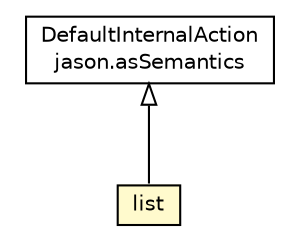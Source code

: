 #!/usr/local/bin/dot
#
# Class diagram 
# Generated by UMLGraph version R5_6_6-1-g9240c4 (http://www.umlgraph.org/)
#

digraph G {
	edge [fontname="Helvetica",fontsize=10,labelfontname="Helvetica",labelfontsize=10];
	node [fontname="Helvetica",fontsize=10,shape=plaintext];
	nodesep=0.25;
	ranksep=0.5;
	// jason.asSemantics.DefaultInternalAction
	c59292 [label=<<table title="jason.asSemantics.DefaultInternalAction" border="0" cellborder="1" cellspacing="0" cellpadding="2" port="p" href="../asSemantics/DefaultInternalAction.html">
		<tr><td><table border="0" cellspacing="0" cellpadding="1">
<tr><td align="center" balign="center"> DefaultInternalAction </td></tr>
<tr><td align="center" balign="center"> jason.asSemantics </td></tr>
		</table></td></tr>
		</table>>, URL="../asSemantics/DefaultInternalAction.html", fontname="Helvetica", fontcolor="black", fontsize=10.0];
	// jason.stdlib.list
	c59480 [label=<<table title="jason.stdlib.list" border="0" cellborder="1" cellspacing="0" cellpadding="2" port="p" bgcolor="lemonChiffon" href="./list.html">
		<tr><td><table border="0" cellspacing="0" cellpadding="1">
<tr><td align="center" balign="center"> list </td></tr>
		</table></td></tr>
		</table>>, URL="./list.html", fontname="Helvetica", fontcolor="black", fontsize=10.0];
	//jason.stdlib.list extends jason.asSemantics.DefaultInternalAction
	c59292:p -> c59480:p [dir=back,arrowtail=empty];
}

